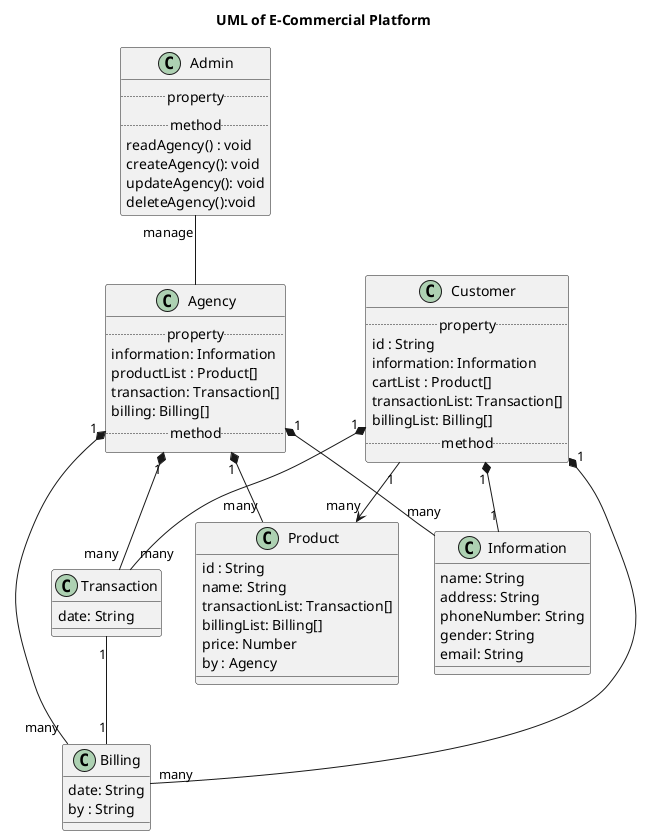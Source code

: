 @startuml Application use cases diagram
skinparam actorStyle awesome
title UML of E-Commercial Platform


class Information{
    name: String
    address: String
    phoneNumber: String
    gender: String
    email: String
}

class Billing{
    date: String
    by : String
}


class Transaction{
    date: String
}

class Product{
    id : String
    name: String
    transactionList: Transaction[]
    billingList: Billing[]
    price: Number
    by : Agency
}

class Customer{
    ..property..
    id : String
    information: Information
    cartList : Product[]
    transactionList: Transaction[]
    billingList: Billing[]
    ..method..
}

class Agency{
    ..property..
    information: Information
    productList : Product[]
    transaction: Transaction[]
    billing: Billing[]
    ..method..
}

class Admin{
    ..property..
    ..method..
    readAgency() : void
    createAgency(): void
    updateAgency(): void
    deleteAgency():void
}

Customer "1"*-- "1" Information 
Agency "1"*-- "many" Information
Admin "manage" -- Agency
Customer "1" *-- "many" Billing
Customer "1" *-- "many" Transaction
Customer "1" --> "many" Product
Agency "1" *-- "many" Product
Agency "1" *-- "many" Billing
Agency "1" *-- "many" Transaction
Transaction "1" -- "1" Billing



@enduml